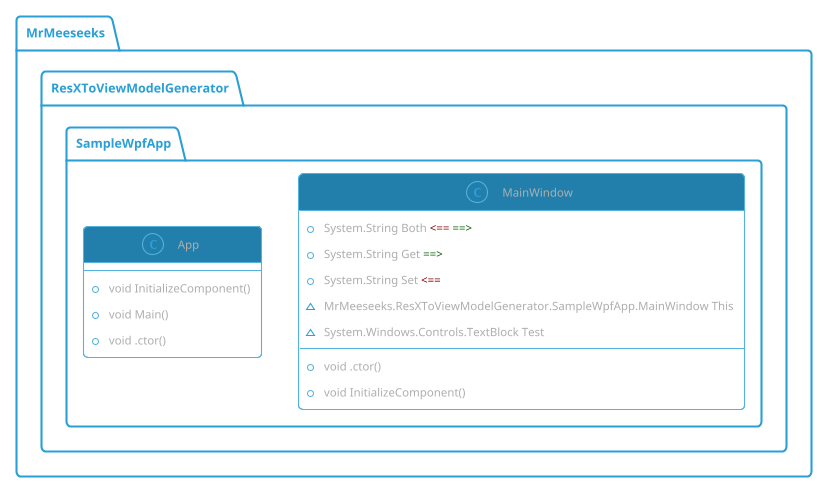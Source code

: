 @startuml
!theme cyborg-outline
class MrMeeseeks.ResXToViewModelGenerator.SampleWpfApp.MainWindow {
+void .ctor()
+System.String Both <font color=darkred><==</font> <font color=darkgreen>==></font>
+System.String Get <font color=darkgreen>==></font>
+System.String Set <font color=darkred><==</font>
~MrMeeseeks.ResXToViewModelGenerator.SampleWpfApp.MainWindow This
~System.Windows.Controls.TextBlock Test
+void InitializeComponent()
}
class MrMeeseeks.ResXToViewModelGenerator.SampleWpfApp.App {
+void InitializeComponent()
+void Main()
+void .ctor()
}

@enduml
